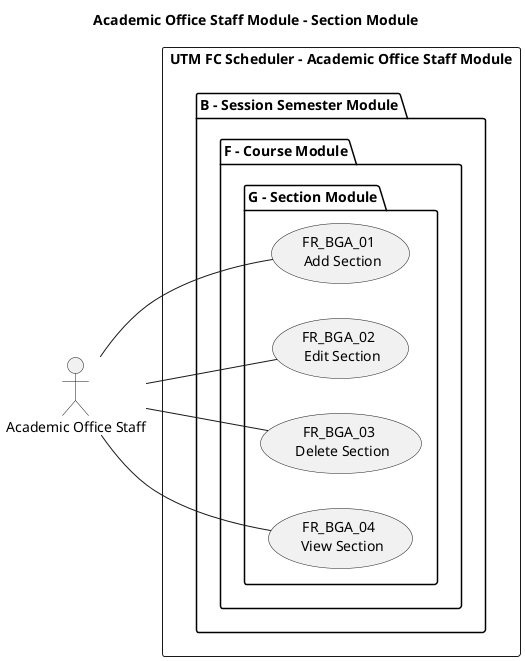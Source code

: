 @startuml Academic Office Staff Module - Section Module

title Academic Office Staff Module - Section Module
left to right direction

' Use case ID format: FR_BBC_00
' FR: Functional Requirement
' A: Module. A for End-User, B for Academic Office Staff
' B: Sub-module
' C: Sub-module group
' 00: Use case number


' Actors
"Academic Office Staff" as AOS

' Use Cases
rectangle "UTM FC Scheduler - Academic Office Staff Module" {
package "B - Session Semester Module" {
    package "F - Course Module" {
        package "G - Section Module" {
            usecase (FR_BGA_01 \n Add Section) as FR_BGA_01
            usecase (FR_BGA_02 \n Edit Section) as FR_BGA_02
            usecase (FR_BGA_03 \n Delete Section) as FR_BGA_03
            usecase (FR_BGA_04 \n View Section) as FR_BGA_04
        }
    }
}
}

' Associations
AOS -- FR_BGA_01
AOS -- FR_BGA_02
AOS -- FR_BGA_03
AOS -- FR_BGA_04
@enduml